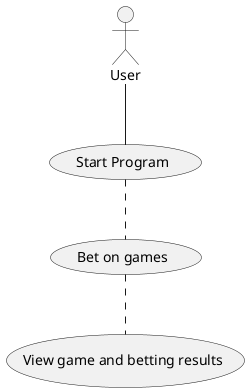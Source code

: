 ﻿@startuml
'https://plantuml.com/use-case-diagram
actor User

User -down- (Start Program)

(Start Program) .. (Bet on games)
(Bet on games) .. (View game and betting results)

@enduml